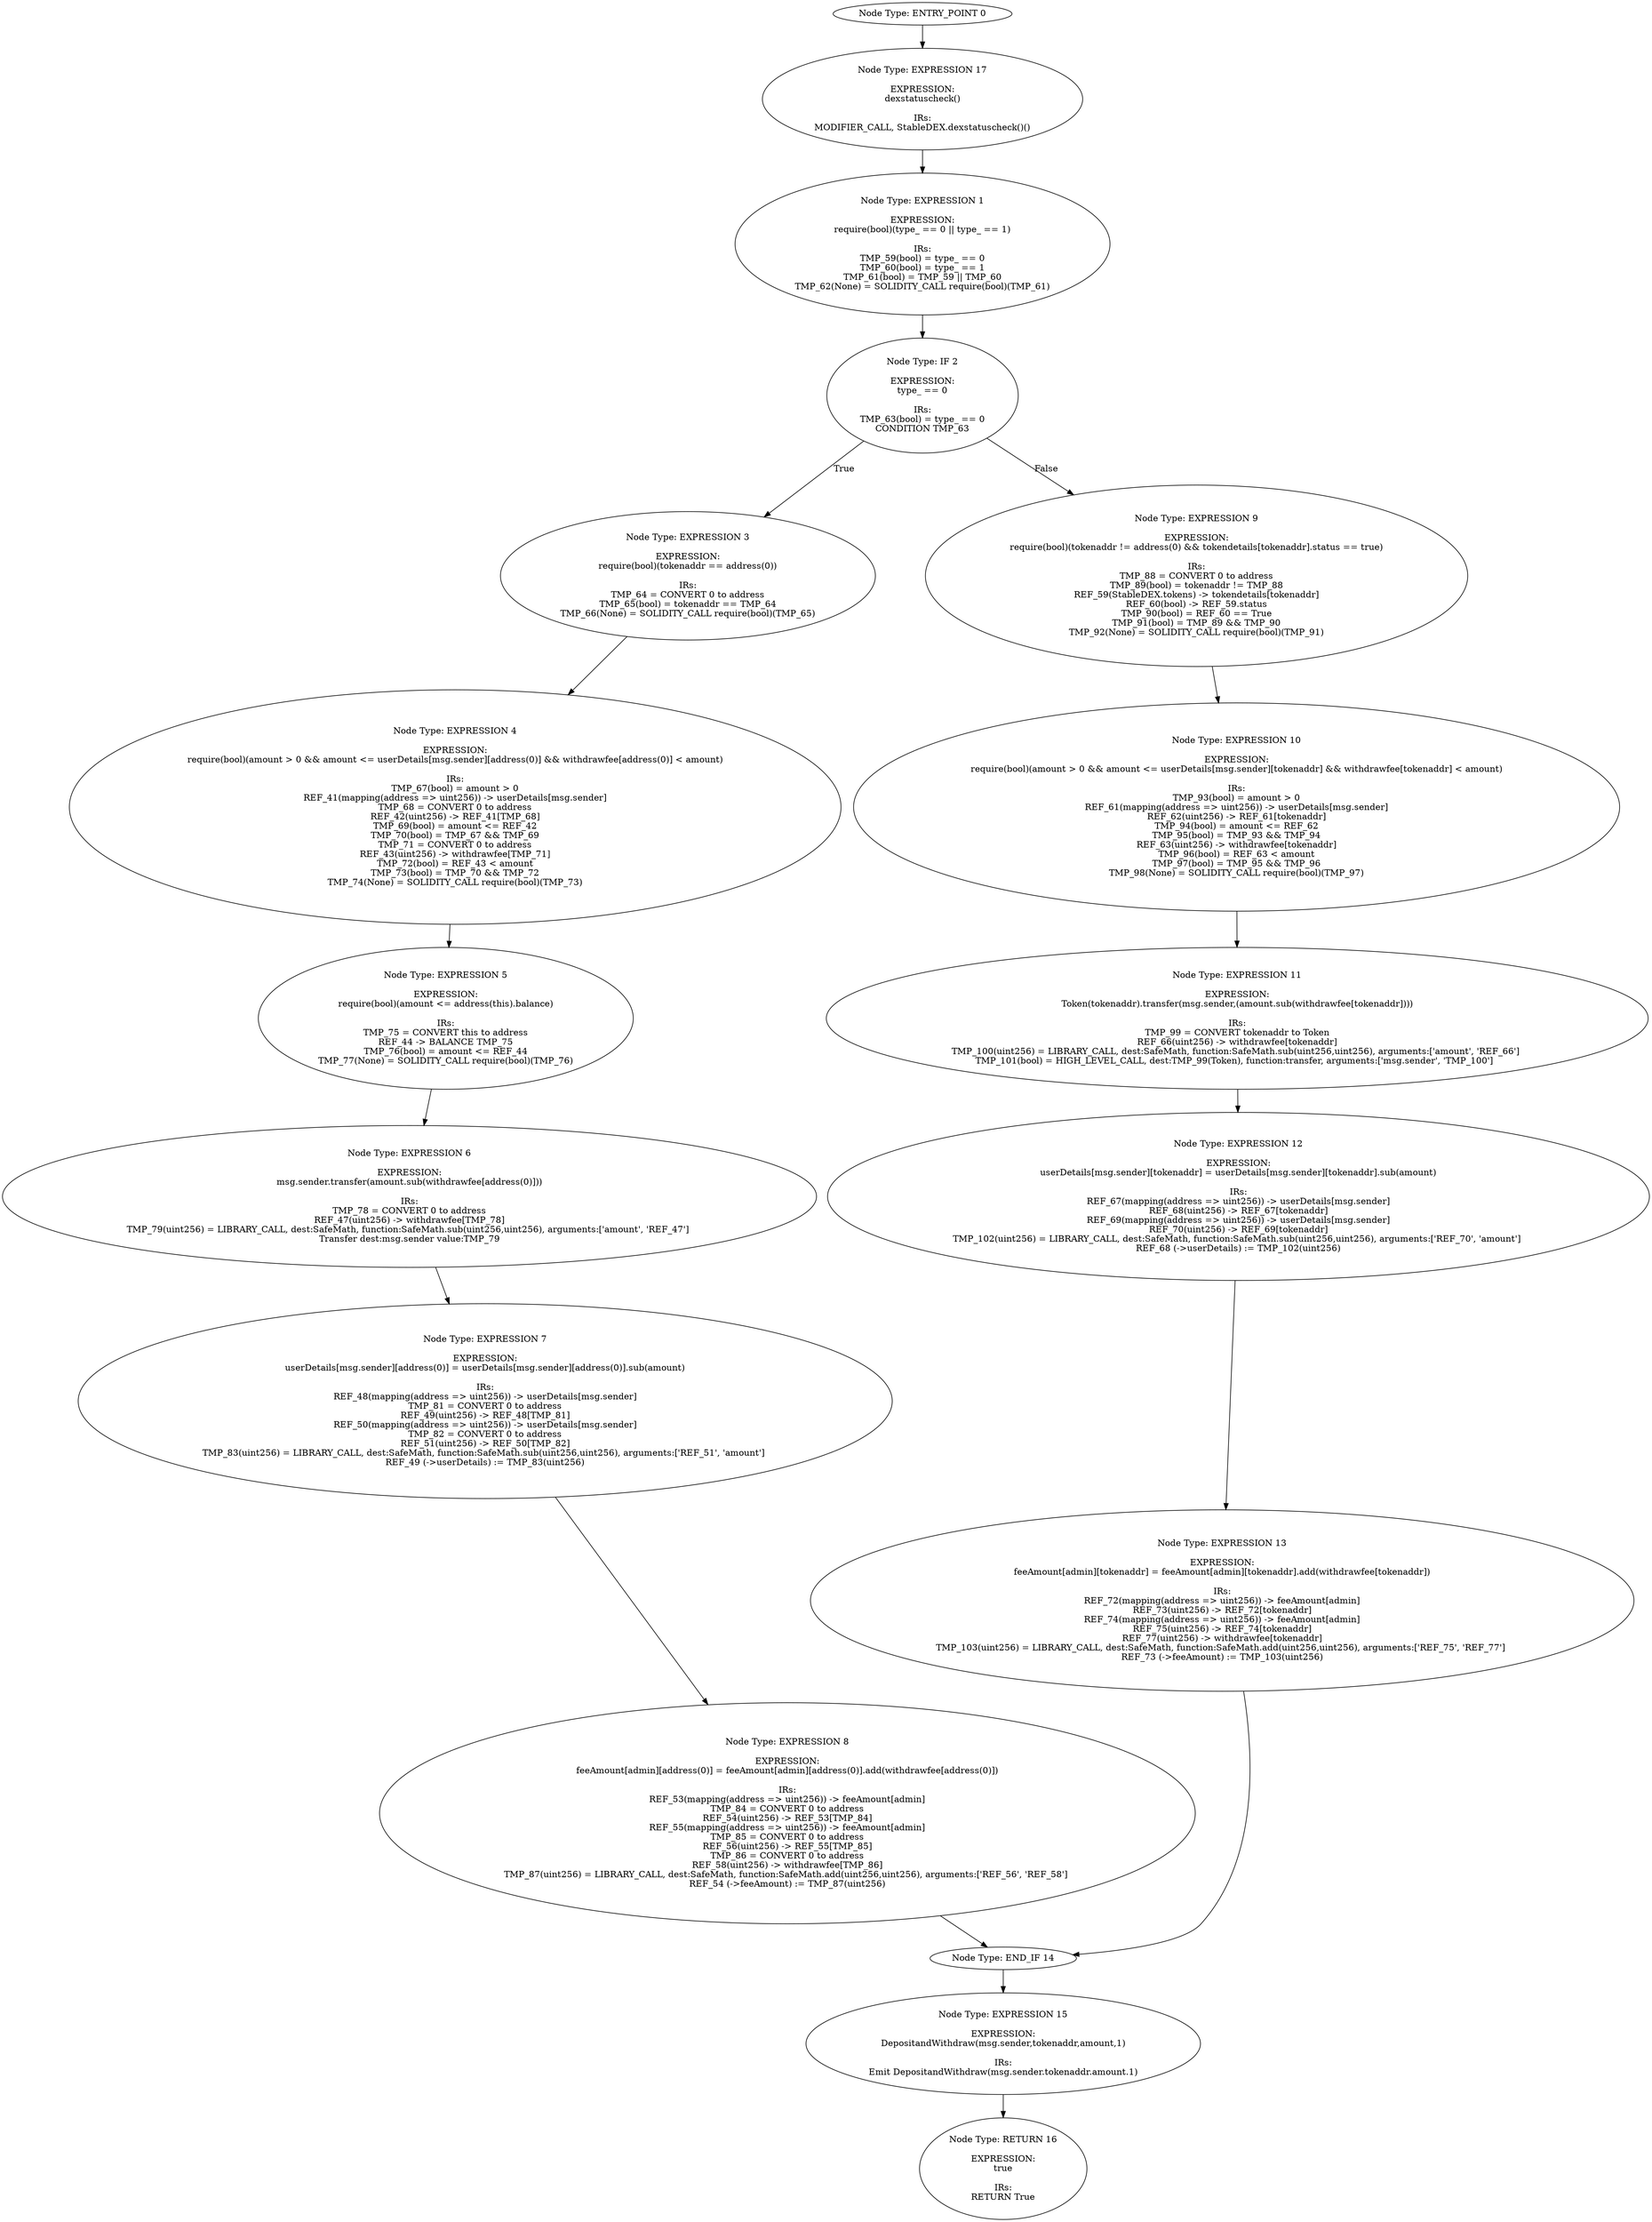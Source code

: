 digraph{
0[label="Node Type: ENTRY_POINT 0
"];
0->17;
1[label="Node Type: EXPRESSION 1

EXPRESSION:
require(bool)(type_ == 0 || type_ == 1)

IRs:
TMP_59(bool) = type_ == 0
TMP_60(bool) = type_ == 1
TMP_61(bool) = TMP_59 || TMP_60
TMP_62(None) = SOLIDITY_CALL require(bool)(TMP_61)"];
1->2;
2[label="Node Type: IF 2

EXPRESSION:
type_ == 0

IRs:
TMP_63(bool) = type_ == 0
CONDITION TMP_63"];
2->3[label="True"];
2->9[label="False"];
3[label="Node Type: EXPRESSION 3

EXPRESSION:
require(bool)(tokenaddr == address(0))

IRs:
TMP_64 = CONVERT 0 to address
TMP_65(bool) = tokenaddr == TMP_64
TMP_66(None) = SOLIDITY_CALL require(bool)(TMP_65)"];
3->4;
4[label="Node Type: EXPRESSION 4

EXPRESSION:
require(bool)(amount > 0 && amount <= userDetails[msg.sender][address(0)] && withdrawfee[address(0)] < amount)

IRs:
TMP_67(bool) = amount > 0
REF_41(mapping(address => uint256)) -> userDetails[msg.sender]
TMP_68 = CONVERT 0 to address
REF_42(uint256) -> REF_41[TMP_68]
TMP_69(bool) = amount <= REF_42
TMP_70(bool) = TMP_67 && TMP_69
TMP_71 = CONVERT 0 to address
REF_43(uint256) -> withdrawfee[TMP_71]
TMP_72(bool) = REF_43 < amount
TMP_73(bool) = TMP_70 && TMP_72
TMP_74(None) = SOLIDITY_CALL require(bool)(TMP_73)"];
4->5;
5[label="Node Type: EXPRESSION 5

EXPRESSION:
require(bool)(amount <= address(this).balance)

IRs:
TMP_75 = CONVERT this to address
REF_44 -> BALANCE TMP_75
TMP_76(bool) = amount <= REF_44
TMP_77(None) = SOLIDITY_CALL require(bool)(TMP_76)"];
5->6;
6[label="Node Type: EXPRESSION 6

EXPRESSION:
msg.sender.transfer(amount.sub(withdrawfee[address(0)]))

IRs:
TMP_78 = CONVERT 0 to address
REF_47(uint256) -> withdrawfee[TMP_78]
TMP_79(uint256) = LIBRARY_CALL, dest:SafeMath, function:SafeMath.sub(uint256,uint256), arguments:['amount', 'REF_47'] 
Transfer dest:msg.sender value:TMP_79"];
6->7;
7[label="Node Type: EXPRESSION 7

EXPRESSION:
userDetails[msg.sender][address(0)] = userDetails[msg.sender][address(0)].sub(amount)

IRs:
REF_48(mapping(address => uint256)) -> userDetails[msg.sender]
TMP_81 = CONVERT 0 to address
REF_49(uint256) -> REF_48[TMP_81]
REF_50(mapping(address => uint256)) -> userDetails[msg.sender]
TMP_82 = CONVERT 0 to address
REF_51(uint256) -> REF_50[TMP_82]
TMP_83(uint256) = LIBRARY_CALL, dest:SafeMath, function:SafeMath.sub(uint256,uint256), arguments:['REF_51', 'amount'] 
REF_49 (->userDetails) := TMP_83(uint256)"];
7->8;
8[label="Node Type: EXPRESSION 8

EXPRESSION:
feeAmount[admin][address(0)] = feeAmount[admin][address(0)].add(withdrawfee[address(0)])

IRs:
REF_53(mapping(address => uint256)) -> feeAmount[admin]
TMP_84 = CONVERT 0 to address
REF_54(uint256) -> REF_53[TMP_84]
REF_55(mapping(address => uint256)) -> feeAmount[admin]
TMP_85 = CONVERT 0 to address
REF_56(uint256) -> REF_55[TMP_85]
TMP_86 = CONVERT 0 to address
REF_58(uint256) -> withdrawfee[TMP_86]
TMP_87(uint256) = LIBRARY_CALL, dest:SafeMath, function:SafeMath.add(uint256,uint256), arguments:['REF_56', 'REF_58'] 
REF_54 (->feeAmount) := TMP_87(uint256)"];
8->14;
9[label="Node Type: EXPRESSION 9

EXPRESSION:
require(bool)(tokenaddr != address(0) && tokendetails[tokenaddr].status == true)

IRs:
TMP_88 = CONVERT 0 to address
TMP_89(bool) = tokenaddr != TMP_88
REF_59(StableDEX.tokens) -> tokendetails[tokenaddr]
REF_60(bool) -> REF_59.status
TMP_90(bool) = REF_60 == True
TMP_91(bool) = TMP_89 && TMP_90
TMP_92(None) = SOLIDITY_CALL require(bool)(TMP_91)"];
9->10;
10[label="Node Type: EXPRESSION 10

EXPRESSION:
require(bool)(amount > 0 && amount <= userDetails[msg.sender][tokenaddr] && withdrawfee[tokenaddr] < amount)

IRs:
TMP_93(bool) = amount > 0
REF_61(mapping(address => uint256)) -> userDetails[msg.sender]
REF_62(uint256) -> REF_61[tokenaddr]
TMP_94(bool) = amount <= REF_62
TMP_95(bool) = TMP_93 && TMP_94
REF_63(uint256) -> withdrawfee[tokenaddr]
TMP_96(bool) = REF_63 < amount
TMP_97(bool) = TMP_95 && TMP_96
TMP_98(None) = SOLIDITY_CALL require(bool)(TMP_97)"];
10->11;
11[label="Node Type: EXPRESSION 11

EXPRESSION:
Token(tokenaddr).transfer(msg.sender,(amount.sub(withdrawfee[tokenaddr])))

IRs:
TMP_99 = CONVERT tokenaddr to Token
REF_66(uint256) -> withdrawfee[tokenaddr]
TMP_100(uint256) = LIBRARY_CALL, dest:SafeMath, function:SafeMath.sub(uint256,uint256), arguments:['amount', 'REF_66'] 
TMP_101(bool) = HIGH_LEVEL_CALL, dest:TMP_99(Token), function:transfer, arguments:['msg.sender', 'TMP_100']  "];
11->12;
12[label="Node Type: EXPRESSION 12

EXPRESSION:
userDetails[msg.sender][tokenaddr] = userDetails[msg.sender][tokenaddr].sub(amount)

IRs:
REF_67(mapping(address => uint256)) -> userDetails[msg.sender]
REF_68(uint256) -> REF_67[tokenaddr]
REF_69(mapping(address => uint256)) -> userDetails[msg.sender]
REF_70(uint256) -> REF_69[tokenaddr]
TMP_102(uint256) = LIBRARY_CALL, dest:SafeMath, function:SafeMath.sub(uint256,uint256), arguments:['REF_70', 'amount'] 
REF_68 (->userDetails) := TMP_102(uint256)"];
12->13;
13[label="Node Type: EXPRESSION 13

EXPRESSION:
feeAmount[admin][tokenaddr] = feeAmount[admin][tokenaddr].add(withdrawfee[tokenaddr])

IRs:
REF_72(mapping(address => uint256)) -> feeAmount[admin]
REF_73(uint256) -> REF_72[tokenaddr]
REF_74(mapping(address => uint256)) -> feeAmount[admin]
REF_75(uint256) -> REF_74[tokenaddr]
REF_77(uint256) -> withdrawfee[tokenaddr]
TMP_103(uint256) = LIBRARY_CALL, dest:SafeMath, function:SafeMath.add(uint256,uint256), arguments:['REF_75', 'REF_77'] 
REF_73 (->feeAmount) := TMP_103(uint256)"];
13->14;
14[label="Node Type: END_IF 14
"];
14->15;
15[label="Node Type: EXPRESSION 15

EXPRESSION:
DepositandWithdraw(msg.sender,tokenaddr,amount,1)

IRs:
Emit DepositandWithdraw(msg.sender.tokenaddr.amount.1)"];
15->16;
16[label="Node Type: RETURN 16

EXPRESSION:
true

IRs:
RETURN True"];
17[label="Node Type: EXPRESSION 17

EXPRESSION:
dexstatuscheck()

IRs:
MODIFIER_CALL, StableDEX.dexstatuscheck()()"];
17->1;
}
